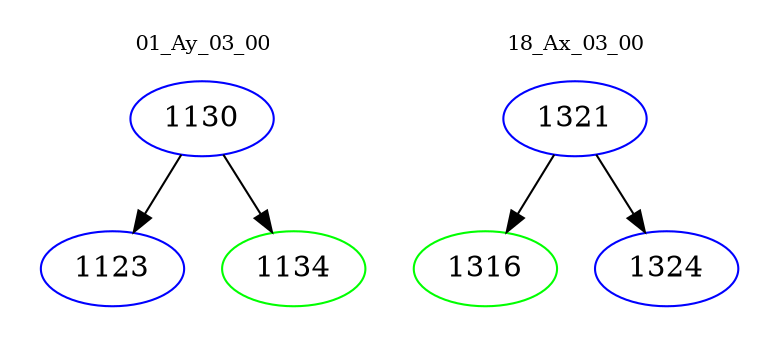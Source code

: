 digraph{
subgraph cluster_0 {
color = white
label = "01_Ay_03_00";
fontsize=10;
T0_1130 [label="1130", color="blue"]
T0_1130 -> T0_1123 [color="black"]
T0_1123 [label="1123", color="blue"]
T0_1130 -> T0_1134 [color="black"]
T0_1134 [label="1134", color="green"]
}
subgraph cluster_1 {
color = white
label = "18_Ax_03_00";
fontsize=10;
T1_1321 [label="1321", color="blue"]
T1_1321 -> T1_1316 [color="black"]
T1_1316 [label="1316", color="green"]
T1_1321 -> T1_1324 [color="black"]
T1_1324 [label="1324", color="blue"]
}
}
